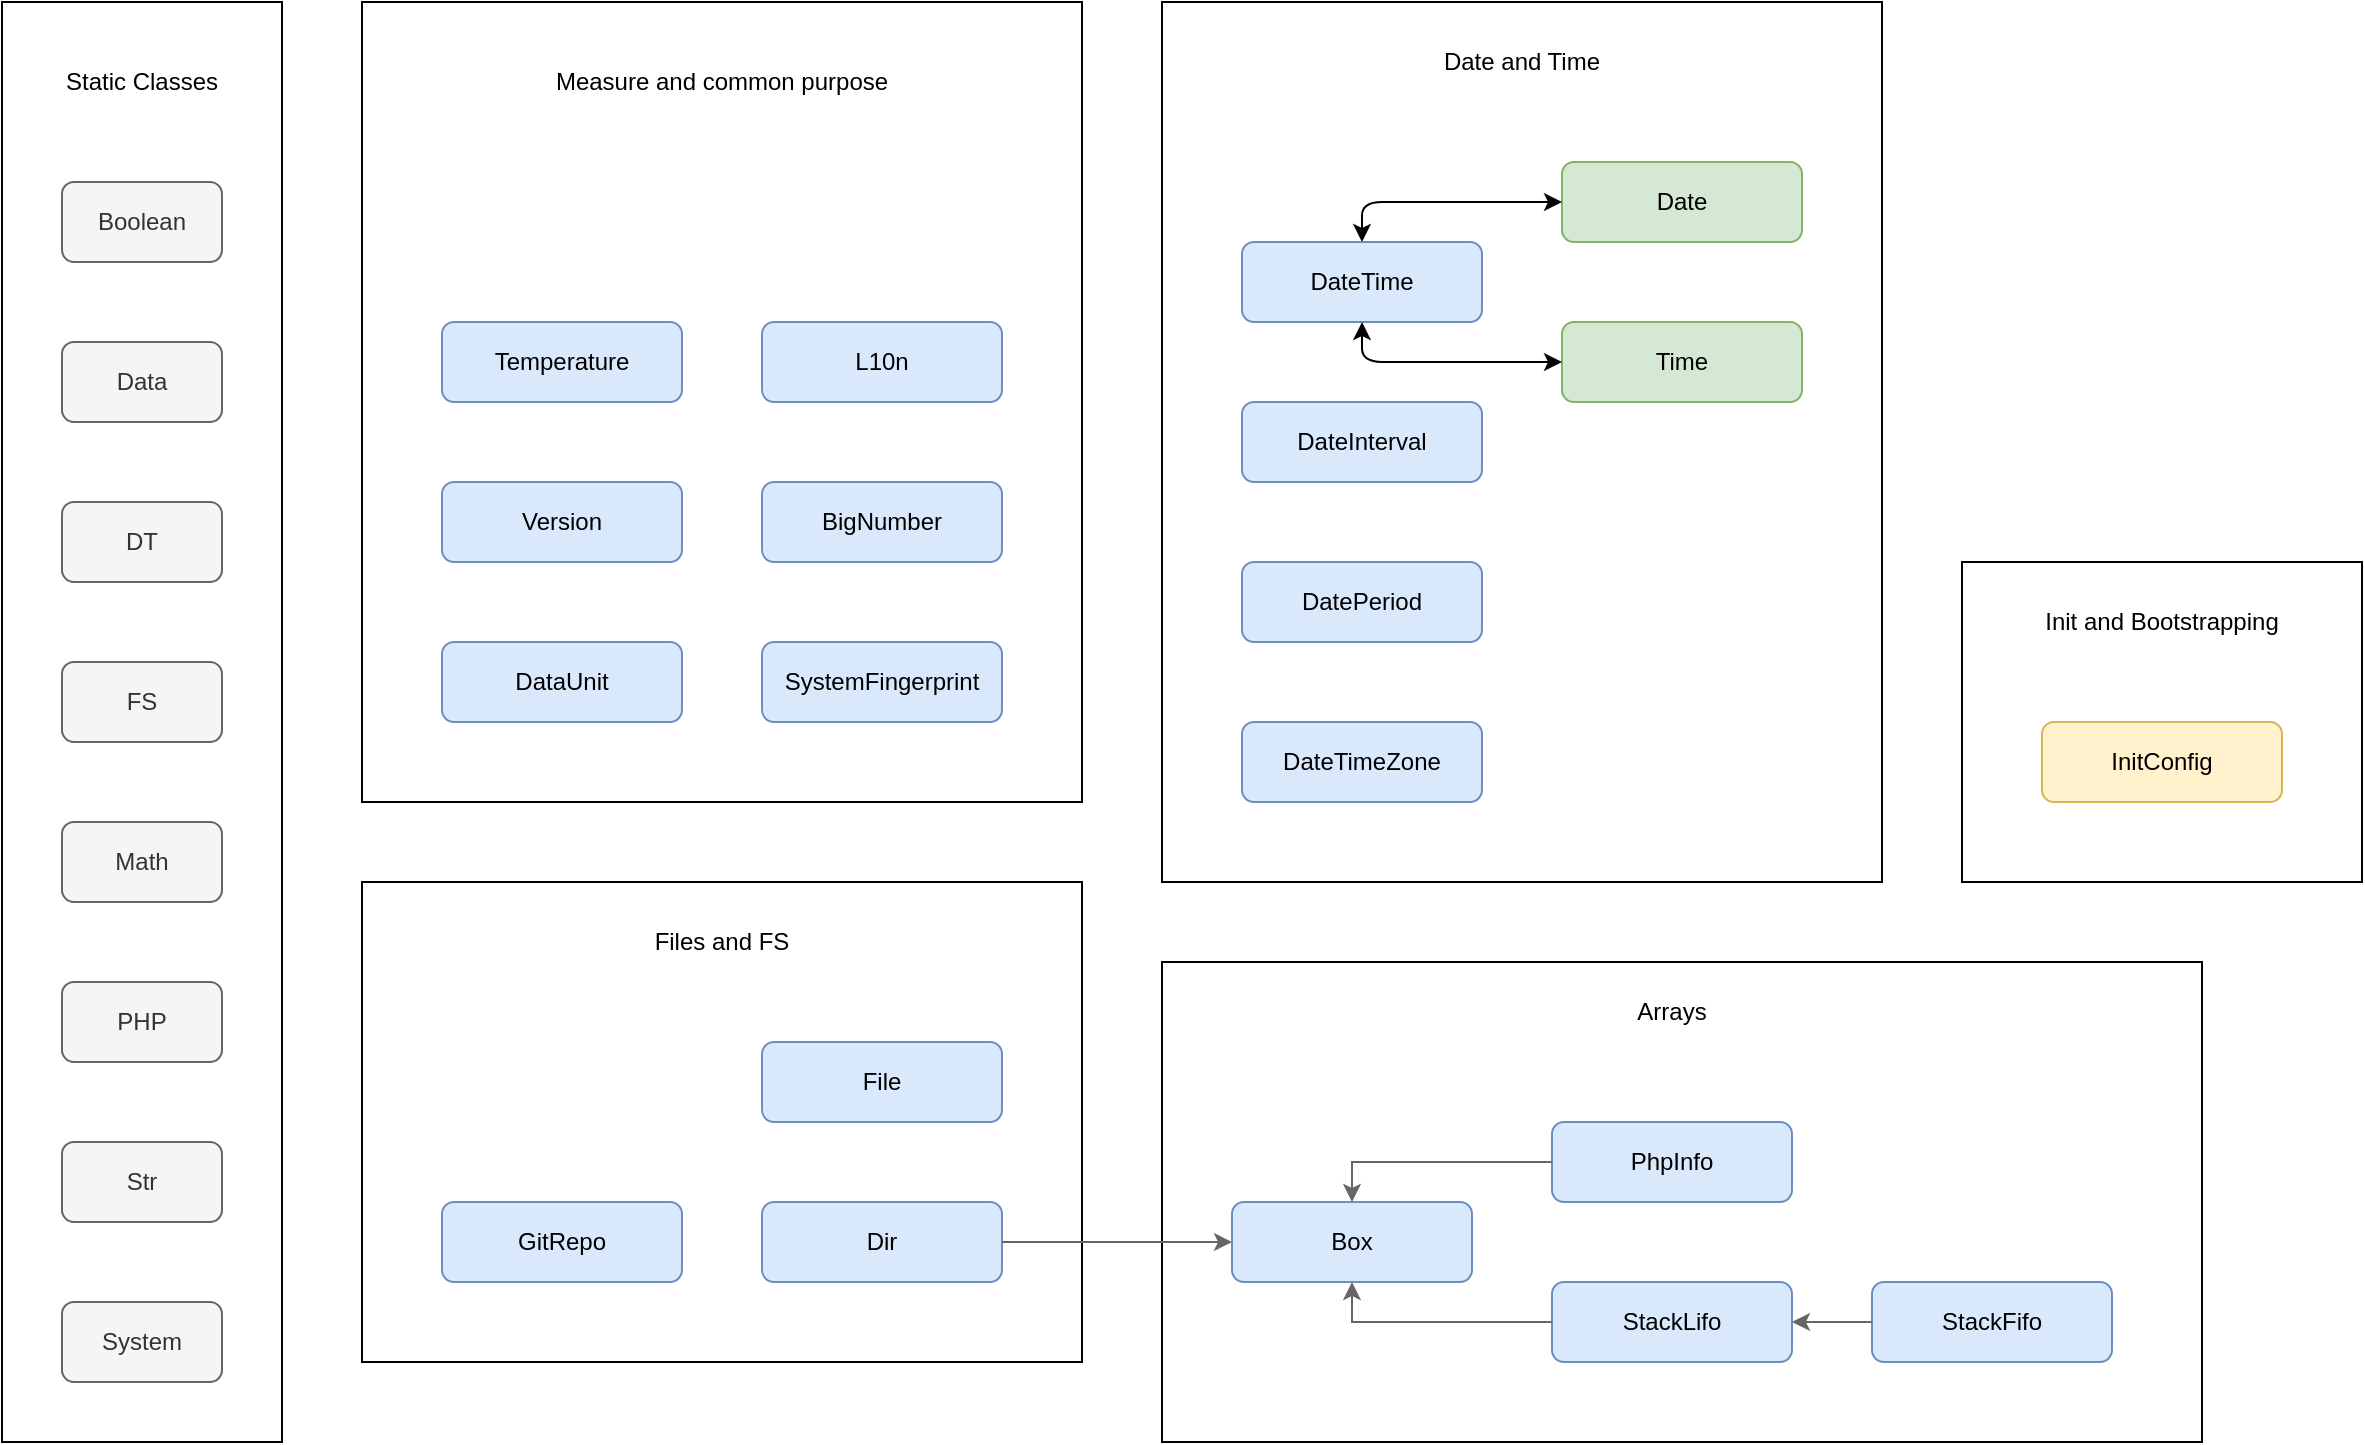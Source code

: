<mxfile version="13.7.9" type="device"><diagram id="SNXWtAcKgRUHDZNeWAuU" name="Страница 1"><mxGraphModel dx="1588" dy="960" grid="1" gridSize="10" guides="1" tooltips="1" connect="1" arrows="1" fold="1" page="1" pageScale="1" pageWidth="827" pageHeight="1169" math="0" shadow="0"><root><mxCell id="0"/><mxCell id="1" parent="0"/><mxCell id="976wEbK7dHKSSOy4_gJy-69" value="" style="rounded=0;whiteSpace=wrap;html=1;" vertex="1" parent="1"><mxGeometry x="220" y="80" width="360" height="400" as="geometry"/></mxCell><mxCell id="976wEbK7dHKSSOy4_gJy-11" value="" style="group" vertex="1" connectable="0" parent="1"><mxGeometry x="40" y="80" width="140" height="720" as="geometry"/></mxCell><mxCell id="976wEbK7dHKSSOy4_gJy-10" value="" style="rounded=0;whiteSpace=wrap;html=1;" vertex="1" parent="976wEbK7dHKSSOy4_gJy-11"><mxGeometry width="140" height="720" as="geometry"/></mxCell><UserObject label="Boolean" id="976wEbK7dHKSSOy4_gJy-1"><mxCell style="rounded=1;whiteSpace=wrap;html=1;fillColor=#f5f5f5;strokeColor=#666666;fontColor=#333333;" vertex="1" parent="976wEbK7dHKSSOy4_gJy-11"><mxGeometry x="30" y="90" width="80" height="40" as="geometry"/></mxCell></UserObject><UserObject label="Data" id="976wEbK7dHKSSOy4_gJy-2"><mxCell style="rounded=1;whiteSpace=wrap;html=1;fillColor=#f5f5f5;strokeColor=#666666;fontColor=#333333;" vertex="1" parent="976wEbK7dHKSSOy4_gJy-11"><mxGeometry x="30" y="170" width="80" height="40" as="geometry"/></mxCell></UserObject><UserObject label="DT" id="976wEbK7dHKSSOy4_gJy-3"><mxCell style="rounded=1;whiteSpace=wrap;html=1;fillColor=#f5f5f5;strokeColor=#666666;fontColor=#333333;" vertex="1" parent="976wEbK7dHKSSOy4_gJy-11"><mxGeometry x="30" y="250" width="80" height="40" as="geometry"/></mxCell></UserObject><UserObject label="FS" id="976wEbK7dHKSSOy4_gJy-4"><mxCell style="rounded=1;whiteSpace=wrap;html=1;fillColor=#f5f5f5;strokeColor=#666666;fontColor=#333333;" vertex="1" parent="976wEbK7dHKSSOy4_gJy-11"><mxGeometry x="30" y="330" width="80" height="40" as="geometry"/></mxCell></UserObject><UserObject label="Math" id="976wEbK7dHKSSOy4_gJy-5"><mxCell style="rounded=1;whiteSpace=wrap;html=1;fillColor=#f5f5f5;strokeColor=#666666;fontColor=#333333;" vertex="1" parent="976wEbK7dHKSSOy4_gJy-11"><mxGeometry x="30" y="410" width="80" height="40" as="geometry"/></mxCell></UserObject><UserObject label="PHP" id="976wEbK7dHKSSOy4_gJy-6"><mxCell style="rounded=1;whiteSpace=wrap;html=1;fillColor=#f5f5f5;strokeColor=#666666;fontColor=#333333;" vertex="1" parent="976wEbK7dHKSSOy4_gJy-11"><mxGeometry x="30" y="490" width="80" height="40" as="geometry"/></mxCell></UserObject><UserObject label="Str" id="976wEbK7dHKSSOy4_gJy-7"><mxCell style="rounded=1;whiteSpace=wrap;html=1;fillColor=#f5f5f5;strokeColor=#666666;fontColor=#333333;" vertex="1" parent="976wEbK7dHKSSOy4_gJy-11"><mxGeometry x="30" y="570" width="80" height="40" as="geometry"/></mxCell></UserObject><UserObject label="System" id="976wEbK7dHKSSOy4_gJy-8"><mxCell style="rounded=1;whiteSpace=wrap;html=1;fillColor=#f5f5f5;strokeColor=#666666;fontColor=#333333;" vertex="1" parent="976wEbK7dHKSSOy4_gJy-11"><mxGeometry x="30" y="650" width="80" height="40" as="geometry"/></mxCell></UserObject><mxCell id="976wEbK7dHKSSOy4_gJy-9" value="Static Classes" style="text;html=1;strokeColor=none;fillColor=none;align=center;verticalAlign=middle;whiteSpace=wrap;rounded=0;" vertex="1" parent="976wEbK7dHKSSOy4_gJy-11"><mxGeometry x="30" y="20" width="80" height="40" as="geometry"/></mxCell><mxCell id="976wEbK7dHKSSOy4_gJy-23" value="BigNumber" style="rounded=1;whiteSpace=wrap;html=1;fillColor=#dae8fc;strokeColor=#6c8ebf;" vertex="1" parent="1"><mxGeometry x="420" y="320" width="120" height="40" as="geometry"/></mxCell><mxCell id="976wEbK7dHKSSOy4_gJy-25" value="DataUnit" style="rounded=1;whiteSpace=wrap;html=1;fillColor=#dae8fc;strokeColor=#6c8ebf;" vertex="1" parent="1"><mxGeometry x="260" y="400" width="120" height="40" as="geometry"/></mxCell><mxCell id="976wEbK7dHKSSOy4_gJy-35" value="L10n" style="rounded=1;whiteSpace=wrap;html=1;fillColor=#dae8fc;strokeColor=#6c8ebf;" vertex="1" parent="1"><mxGeometry x="420" y="240" width="120" height="40" as="geometry"/></mxCell><mxCell id="976wEbK7dHKSSOy4_gJy-39" value="SystemFingerprint" style="rounded=1;whiteSpace=wrap;html=1;fillColor=#dae8fc;strokeColor=#6c8ebf;" vertex="1" parent="1"><mxGeometry x="420" y="400" width="120" height="40" as="geometry"/></mxCell><mxCell id="976wEbK7dHKSSOy4_gJy-40" value="Temperature" style="rounded=1;whiteSpace=wrap;html=1;fillColor=#dae8fc;strokeColor=#6c8ebf;" vertex="1" parent="1"><mxGeometry x="260" y="240" width="120" height="40" as="geometry"/></mxCell><mxCell id="976wEbK7dHKSSOy4_gJy-42" value="Version" style="rounded=1;whiteSpace=wrap;html=1;fillColor=#dae8fc;strokeColor=#6c8ebf;" vertex="1" parent="1"><mxGeometry x="260" y="320" width="120" height="40" as="geometry"/></mxCell><mxCell id="976wEbK7dHKSSOy4_gJy-47" value="" style="group" vertex="1" connectable="0" parent="1"><mxGeometry x="620" y="80" width="360" height="440" as="geometry"/></mxCell><mxCell id="976wEbK7dHKSSOy4_gJy-45" value="" style="rounded=0;whiteSpace=wrap;html=1;" vertex="1" parent="976wEbK7dHKSSOy4_gJy-47"><mxGeometry width="360" height="440" as="geometry"/></mxCell><mxCell id="976wEbK7dHKSSOy4_gJy-26" value="Date" style="rounded=1;whiteSpace=wrap;html=1;fillColor=#d5e8d4;strokeColor=#82b366;" vertex="1" parent="976wEbK7dHKSSOy4_gJy-47"><mxGeometry x="200" y="80" width="120" height="40" as="geometry"/></mxCell><mxCell id="976wEbK7dHKSSOy4_gJy-27" value="DateInterval" style="rounded=1;whiteSpace=wrap;html=1;fillColor=#dae8fc;strokeColor=#6c8ebf;" vertex="1" parent="976wEbK7dHKSSOy4_gJy-47"><mxGeometry x="40" y="200" width="120" height="40" as="geometry"/></mxCell><mxCell id="976wEbK7dHKSSOy4_gJy-28" value="DatePeriod" style="rounded=1;whiteSpace=wrap;html=1;fillColor=#dae8fc;strokeColor=#6c8ebf;" vertex="1" parent="976wEbK7dHKSSOy4_gJy-47"><mxGeometry x="40" y="280" width="120" height="40" as="geometry"/></mxCell><mxCell id="976wEbK7dHKSSOy4_gJy-29" value="DateTime" style="rounded=1;whiteSpace=wrap;html=1;fillColor=#dae8fc;strokeColor=#6c8ebf;" vertex="1" parent="976wEbK7dHKSSOy4_gJy-47"><mxGeometry x="40" y="120" width="120" height="40" as="geometry"/></mxCell><mxCell id="976wEbK7dHKSSOy4_gJy-30" value="DateTimeZone" style="rounded=1;whiteSpace=wrap;html=1;fillColor=#dae8fc;strokeColor=#6c8ebf;" vertex="1" parent="976wEbK7dHKSSOy4_gJy-47"><mxGeometry x="40" y="360" width="120" height="40" as="geometry"/></mxCell><mxCell id="976wEbK7dHKSSOy4_gJy-41" value="Time" style="rounded=1;whiteSpace=wrap;html=1;fillColor=#d5e8d4;strokeColor=#82b366;" vertex="1" parent="976wEbK7dHKSSOy4_gJy-47"><mxGeometry x="200" y="160" width="120" height="40" as="geometry"/></mxCell><mxCell id="976wEbK7dHKSSOy4_gJy-43" value="" style="endArrow=classic;startArrow=classic;html=1;entryX=0;entryY=0.5;entryDx=0;entryDy=0;exitX=0.5;exitY=0;exitDx=0;exitDy=0;" edge="1" parent="976wEbK7dHKSSOy4_gJy-47" source="976wEbK7dHKSSOy4_gJy-29" target="976wEbK7dHKSSOy4_gJy-26"><mxGeometry width="50" height="50" relative="1" as="geometry"><mxPoint x="310" y="330" as="sourcePoint"/><mxPoint x="360" y="280" as="targetPoint"/><Array as="points"><mxPoint x="100" y="100"/></Array></mxGeometry></mxCell><mxCell id="976wEbK7dHKSSOy4_gJy-44" value="" style="endArrow=classic;startArrow=classic;html=1;entryX=0;entryY=0.5;entryDx=0;entryDy=0;exitX=0.5;exitY=1;exitDx=0;exitDy=0;" edge="1" parent="976wEbK7dHKSSOy4_gJy-47" source="976wEbK7dHKSSOy4_gJy-29" target="976wEbK7dHKSSOy4_gJy-41"><mxGeometry width="50" height="50" relative="1" as="geometry"><mxPoint x="80" y="320" as="sourcePoint"/><mxPoint x="180" y="300" as="targetPoint"/><Array as="points"><mxPoint x="100" y="180"/></Array></mxGeometry></mxCell><mxCell id="976wEbK7dHKSSOy4_gJy-46" value="Date and Time" style="text;html=1;strokeColor=none;fillColor=none;align=center;verticalAlign=middle;whiteSpace=wrap;rounded=0;" vertex="1" parent="976wEbK7dHKSSOy4_gJy-47"><mxGeometry x="120" y="20" width="120" height="20" as="geometry"/></mxCell><mxCell id="976wEbK7dHKSSOy4_gJy-64" value="" style="group" vertex="1" connectable="0" parent="1"><mxGeometry x="620" y="560" width="520" height="240" as="geometry"/></mxCell><mxCell id="976wEbK7dHKSSOy4_gJy-51" value="" style="rounded=0;whiteSpace=wrap;html=1;container=0;" vertex="1" parent="976wEbK7dHKSSOy4_gJy-64"><mxGeometry width="520" height="240" as="geometry"/></mxCell><mxCell id="976wEbK7dHKSSOy4_gJy-24" value="Box" style="rounded=1;whiteSpace=wrap;html=1;fillColor=#dae8fc;strokeColor=#6c8ebf;container=0;" vertex="1" parent="976wEbK7dHKSSOy4_gJy-64"><mxGeometry x="35" y="120" width="120" height="40" as="geometry"/></mxCell><mxCell id="976wEbK7dHKSSOy4_gJy-36" value="PhpInfo" style="rounded=1;whiteSpace=wrap;html=1;fillColor=#dae8fc;strokeColor=#6c8ebf;container=0;" vertex="1" parent="976wEbK7dHKSSOy4_gJy-64"><mxGeometry x="195" y="80" width="120" height="40" as="geometry"/></mxCell><mxCell id="976wEbK7dHKSSOy4_gJy-37" value="StackFifo" style="rounded=1;whiteSpace=wrap;html=1;fillColor=#dae8fc;strokeColor=#6c8ebf;container=0;" vertex="1" parent="976wEbK7dHKSSOy4_gJy-64"><mxGeometry x="355" y="160" width="120" height="40" as="geometry"/></mxCell><mxCell id="976wEbK7dHKSSOy4_gJy-38" value="StackLifo" style="rounded=1;whiteSpace=wrap;html=1;fillColor=#dae8fc;strokeColor=#6c8ebf;container=0;" vertex="1" parent="976wEbK7dHKSSOy4_gJy-64"><mxGeometry x="195" y="160" width="120" height="40" as="geometry"/></mxCell><mxCell id="976wEbK7dHKSSOy4_gJy-48" value="" style="endArrow=classic;html=1;entryX=0.5;entryY=0;entryDx=0;entryDy=0;exitX=0;exitY=0.5;exitDx=0;exitDy=0;rounded=0;strokeColor=#666666;" edge="1" parent="976wEbK7dHKSSOy4_gJy-64" source="976wEbK7dHKSSOy4_gJy-36" target="976wEbK7dHKSSOy4_gJy-24"><mxGeometry x="-20" y="10" width="50" height="50" as="geometry"><mxPoint x="445" y="-90" as="sourcePoint"/><mxPoint x="495" y="-140" as="targetPoint"/><Array as="points"><mxPoint x="95" y="100"/></Array></mxGeometry></mxCell><mxCell id="976wEbK7dHKSSOy4_gJy-49" value="" style="endArrow=classic;html=1;entryX=0.5;entryY=1;entryDx=0;entryDy=0;exitX=0;exitY=0.5;exitDx=0;exitDy=0;rounded=0;strokeColor=#666666;" edge="1" parent="976wEbK7dHKSSOy4_gJy-64" source="976wEbK7dHKSSOy4_gJy-38" target="976wEbK7dHKSSOy4_gJy-24"><mxGeometry x="-20" y="10" width="50" height="50" as="geometry"><mxPoint x="445" y="-90" as="sourcePoint"/><mxPoint x="495" y="-140" as="targetPoint"/><Array as="points"><mxPoint x="95" y="180"/></Array></mxGeometry></mxCell><mxCell id="976wEbK7dHKSSOy4_gJy-50" value="" style="endArrow=classic;html=1;entryX=1;entryY=0.5;entryDx=0;entryDy=0;exitX=0;exitY=0.5;exitDx=0;exitDy=0;rounded=0;strokeColor=#666666;" edge="1" parent="976wEbK7dHKSSOy4_gJy-64" source="976wEbK7dHKSSOy4_gJy-37" target="976wEbK7dHKSSOy4_gJy-38"><mxGeometry x="-20" y="10" width="50" height="50" as="geometry"><mxPoint x="395" y="260" as="sourcePoint"/><mxPoint x="295" y="240" as="targetPoint"/><Array as="points"/></mxGeometry></mxCell><mxCell id="976wEbK7dHKSSOy4_gJy-52" value="Arrays" style="text;html=1;strokeColor=none;fillColor=none;align=center;verticalAlign=middle;whiteSpace=wrap;rounded=0;container=0;" vertex="1" parent="976wEbK7dHKSSOy4_gJy-64"><mxGeometry x="235" y="15" width="40" height="20" as="geometry"/></mxCell><mxCell id="976wEbK7dHKSSOy4_gJy-66" value="" style="group" vertex="1" connectable="0" parent="1"><mxGeometry x="220" y="520" width="360" height="240" as="geometry"/></mxCell><mxCell id="976wEbK7dHKSSOy4_gJy-62" value="" style="rounded=0;whiteSpace=wrap;html=1;" vertex="1" parent="976wEbK7dHKSSOy4_gJy-66"><mxGeometry width="360" height="240" as="geometry"/></mxCell><mxCell id="976wEbK7dHKSSOy4_gJy-31" value="Dir" style="rounded=1;whiteSpace=wrap;html=1;fillColor=#dae8fc;strokeColor=#6c8ebf;" vertex="1" parent="976wEbK7dHKSSOy4_gJy-66"><mxGeometry x="200" y="160" width="120" height="40" as="geometry"/></mxCell><mxCell id="976wEbK7dHKSSOy4_gJy-32" value="File" style="rounded=1;whiteSpace=wrap;html=1;fillColor=#dae8fc;strokeColor=#6c8ebf;" vertex="1" parent="976wEbK7dHKSSOy4_gJy-66"><mxGeometry x="200" y="80" width="120" height="40" as="geometry"/></mxCell><mxCell id="976wEbK7dHKSSOy4_gJy-33" value="GitRepo" style="rounded=1;whiteSpace=wrap;html=1;fillColor=#dae8fc;strokeColor=#6c8ebf;" vertex="1" parent="976wEbK7dHKSSOy4_gJy-66"><mxGeometry x="40" y="160" width="120" height="40" as="geometry"/></mxCell><mxCell id="976wEbK7dHKSSOy4_gJy-63" value="Files and FS" style="text;html=1;strokeColor=none;fillColor=none;align=center;verticalAlign=middle;whiteSpace=wrap;rounded=0;" vertex="1" parent="976wEbK7dHKSSOy4_gJy-66"><mxGeometry x="130" y="20" width="100" height="20" as="geometry"/></mxCell><mxCell id="976wEbK7dHKSSOy4_gJy-68" value="" style="group" vertex="1" connectable="0" parent="1"><mxGeometry x="1020" y="360" width="200" height="160" as="geometry"/></mxCell><mxCell id="976wEbK7dHKSSOy4_gJy-65" value="" style="rounded=0;whiteSpace=wrap;html=1;" vertex="1" parent="976wEbK7dHKSSOy4_gJy-68"><mxGeometry width="200" height="160" as="geometry"/></mxCell><mxCell id="976wEbK7dHKSSOy4_gJy-34" value="InitConfig" style="rounded=1;whiteSpace=wrap;html=1;fillColor=#fff2cc;strokeColor=#d6b656;" vertex="1" parent="976wEbK7dHKSSOy4_gJy-68"><mxGeometry x="40" y="80" width="120" height="40" as="geometry"/></mxCell><mxCell id="976wEbK7dHKSSOy4_gJy-67" value="Init and Bootstrapping" style="text;html=1;strokeColor=none;fillColor=none;align=center;verticalAlign=middle;whiteSpace=wrap;rounded=0;" vertex="1" parent="976wEbK7dHKSSOy4_gJy-68"><mxGeometry x="20" y="20" width="160" height="20" as="geometry"/></mxCell><mxCell id="976wEbK7dHKSSOy4_gJy-70" value="Measure and common purpose" style="text;html=1;strokeColor=none;fillColor=none;align=center;verticalAlign=middle;whiteSpace=wrap;rounded=0;" vertex="1" parent="1"><mxGeometry x="275" y="110" width="250" height="20" as="geometry"/></mxCell><mxCell id="976wEbK7dHKSSOy4_gJy-59" value="" style="endArrow=classic;html=1;exitX=1;exitY=0.5;exitDx=0;exitDy=0;rounded=0;strokeColor=#666666;entryX=0;entryY=0.5;entryDx=0;entryDy=0;" edge="1" parent="1" source="976wEbK7dHKSSOy4_gJy-31" target="976wEbK7dHKSSOy4_gJy-24"><mxGeometry x="375" y="940" width="50" height="50" as="geometry"><mxPoint x="590.0" y="1030" as="sourcePoint"/><mxPoint x="370" y="1030" as="targetPoint"/><Array as="points"/></mxGeometry></mxCell></root></mxGraphModel></diagram></mxfile>